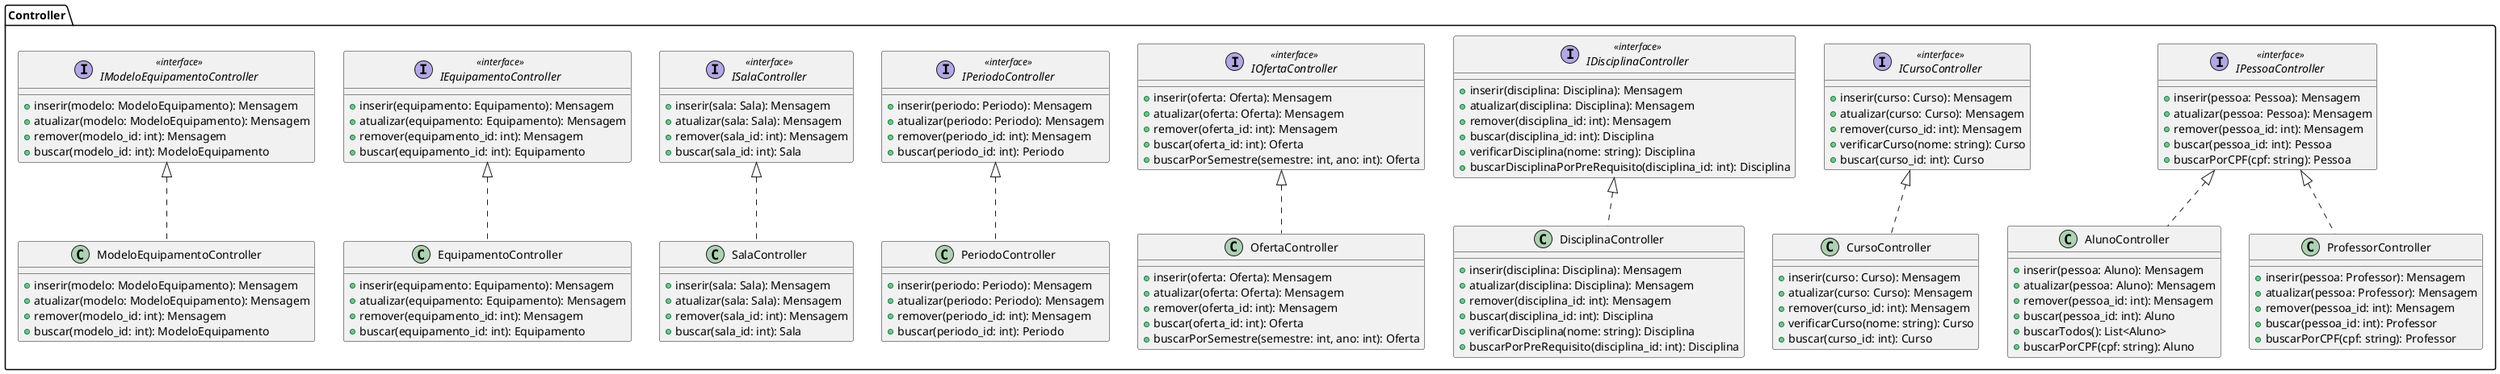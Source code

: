 @startuml trabalho_engenharia_controller

package "Controller" {
    interface IPessoaController << interface >>{
        + inserir(pessoa: Pessoa): Mensagem
        + atualizar(pessoa: Pessoa): Mensagem
        + remover(pessoa_id: int): Mensagem
        + buscar(pessoa_id: int): Pessoa
        + buscarPorCPF(cpf: string): Pessoa
    }

    interface ICursoController << interface >>{
        + inserir(curso: Curso): Mensagem
        + atualizar(curso: Curso): Mensagem
        + remover(curso_id: int): Mensagem
        + verificarCurso(nome: string): Curso
        + buscar(curso_id: int): Curso
    }

    interface IDisciplinaController << interface >>{
        + inserir(disciplina: Disciplina): Mensagem
        + atualizar(disciplina: Disciplina): Mensagem
        + remover(disciplina_id: int): Mensagem
        + buscar(disciplina_id: int): Disciplina
        + verificarDisciplina(nome: string): Disciplina
        + buscarDisciplinaPorPreRequisito(disciplina_id: int): Disciplina
    }

    interface IOfertaController << interface >> {
        + inserir(oferta: Oferta): Mensagem
        + atualizar(oferta: Oferta): Mensagem
        + remover(oferta_id: int): Mensagem
        + buscar(oferta_id: int): Oferta
        + buscarPorSemestre(semestre: int, ano: int): Oferta
    }

    interface IPeriodoController << interface >> {
        + inserir(periodo: Periodo): Mensagem
        + atualizar(periodo: Periodo): Mensagem
        + remover(periodo_id: int): Mensagem
        + buscar(periodo_id: int): Periodo
    }

    interface ISalaController << interface >> {
        + inserir(sala: Sala): Mensagem
        + atualizar(sala: Sala): Mensagem
        + remover(sala_id: int): Mensagem
        + buscar(sala_id: int): Sala
    }

    interface IEquipamentoController << interface >> {
        + inserir(equipamento: Equipamento): Mensagem
        + atualizar(equipamento: Equipamento): Mensagem
        + remover(equipamento_id: int): Mensagem
        + buscar(equipamento_id: int): Equipamento
    }

    interface IModeloEquipamentoController << interface >> {
        + inserir(modelo: ModeloEquipamento): Mensagem
        + atualizar(modelo: ModeloEquipamento): Mensagem
        + remover(modelo_id: int): Mensagem
        + buscar(modelo_id: int): ModeloEquipamento
    }

    class AlunoController implements IPessoaController {
        + inserir(pessoa: Aluno): Mensagem
        + atualizar(pessoa: Aluno): Mensagem
        + remover(pessoa_id: int): Mensagem
        + buscar(pessoa_id: int): Aluno
        + buscarTodos(): List<Aluno>
        + buscarPorCPF(cpf: string): Aluno
    }

    class ProfessorController implements IPessoaController {
        + inserir(pessoa: Professor): Mensagem
        + atualizar(pessoa: Professor): Mensagem
        + remover(pessoa_id: int): Mensagem
        + buscar(pessoa_id: int): Professor
        + buscarPorCPF(cpf: string): Professor
    }

    class CursoController implements ICursoController {
        + inserir(curso: Curso): Mensagem
        + atualizar(curso: Curso): Mensagem
        + remover(curso_id: int): Mensagem
        + verificarCurso(nome: string): Curso
        + buscar(curso_id: int): Curso
    }

    class DisciplinaController implements IDisciplinaController {
        + inserir(disciplina: Disciplina): Mensagem
        + atualizar(disciplina: Disciplina): Mensagem
        + remover(disciplina_id: int): Mensagem
        + buscar(disciplina_id: int): Disciplina
        + verificarDisciplina(nome: string): Disciplina
        + buscarPorPreRequisito(disciplina_id: int): Disciplina
    }

    class OfertaController implements IOfertaController {
        + inserir(oferta: Oferta): Mensagem
        + atualizar(oferta: Oferta): Mensagem
        + remover(oferta_id: int): Mensagem
        + buscar(oferta_id: int): Oferta
        + buscarPorSemestre(semestre: int, ano: int): Oferta
    }

    class PeriodoController implements IPeriodoController {
        + inserir(periodo: Periodo): Mensagem
        + atualizar(periodo: Periodo): Mensagem
        + remover(periodo_id: int): Mensagem
        + buscar(periodo_id: int): Periodo
    }

    class SalaController implements ISalaController {
        + inserir(sala: Sala): Mensagem
        + atualizar(sala: Sala): Mensagem
        + remover(sala_id: int): Mensagem
        + buscar(sala_id: int): Sala
    }

    class EquipamentoController implements IEquipamentoController {
        + inserir(equipamento: Equipamento): Mensagem
        + atualizar(equipamento: Equipamento): Mensagem
        + remover(equipamento_id: int): Mensagem
        + buscar(equipamento_id: int): Equipamento
    }

    class ModeloEquipamentoController implements IModeloEquipamentoController {
        + inserir(modelo: ModeloEquipamento): Mensagem
        + atualizar(modelo: ModeloEquipamento): Mensagem
        + remover(modelo_id: int): Mensagem
        + buscar(modelo_id: int): ModeloEquipamento
    }
}